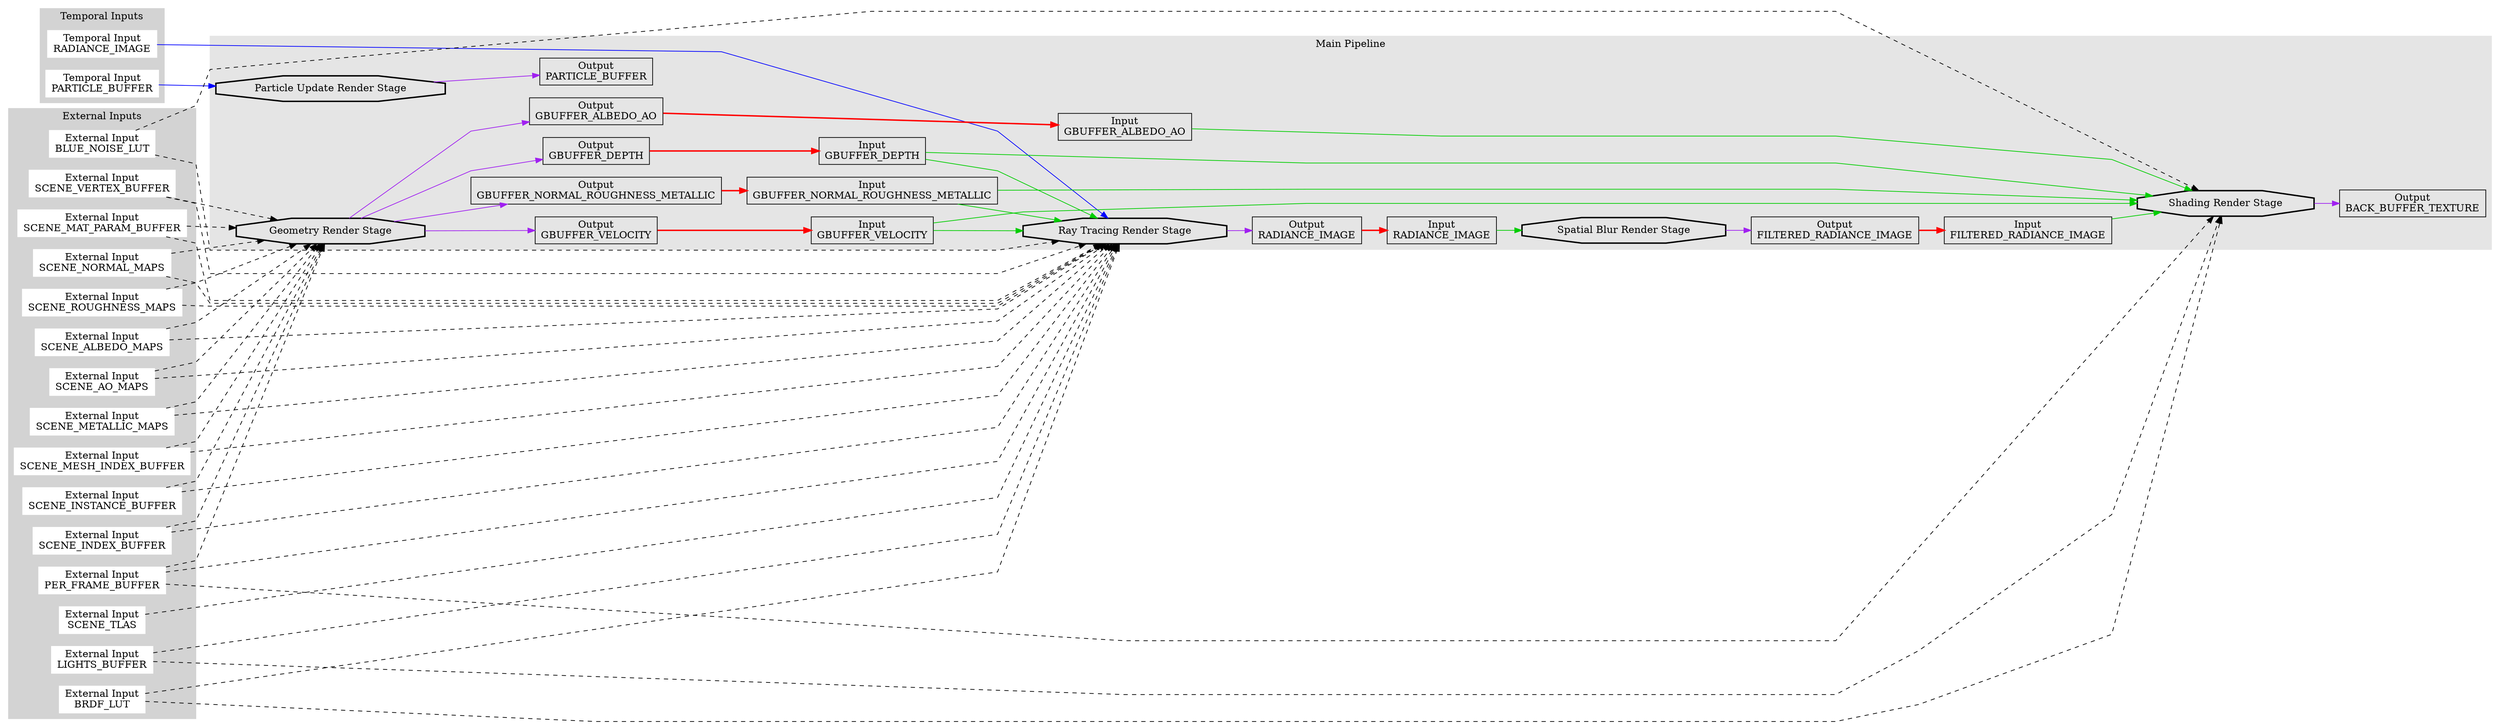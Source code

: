 digraph G {
	rankdir = LR;
	splines=polyline
	subgraph cluster0 {
		node [style=filled,color=white];
		style = filled;
		color = lightgrey;
		label = "Temporal Inputs";
		tia15 [shape=box,label="Temporal Input\nRADIANCE_IMAGE"];
		tia26 [shape=box,label="Temporal Input\nPARTICLE_BUFFER"];
	}
	subgraph cluster1 {
		node [style=filled,color=white];
		style = filled;
		color = lightgrey;
		label = "External Inputs";
		eia5 [shape=box,label="External Input\nSCENE_MESH_INDEX_BUFFER"];
		eia4 [shape=box,label="External Input\nSCENE_INSTANCE_BUFFER"];
		eia3 [shape=box,label="External Input\nSCENE_INDEX_BUFFER"];
		eia2 [shape=box,label="External Input\nSCENE_VERTEX_BUFFER"];
		eia1 [shape=box,label="External Input\nSCENE_MAT_PARAM_BUFFER"];
		eia0 [shape=box,label="External Input\nPER_FRAME_BUFFER"];
		eia7 [shape=box,label="External Input\nSCENE_NORMAL_MAPS"];
		eia9 [shape=box,label="External Input\nSCENE_ROUGHNESS_MAPS"];
		eia6 [shape=box,label="External Input\nSCENE_ALBEDO_MAPS"];
		eia8 [shape=box,label="External Input\nSCENE_AO_MAPS"];
		eia10 [shape=box,label="External Input\nSCENE_METALLIC_MAPS"];
		eia19 [shape=box,label="External Input\nLIGHTS_BUFFER"];
		eia20 [shape=box,label="External Input\nSCENE_TLAS"];
		eia21 [shape=box,label="External Input\nBRDF_LUT"];
		eia22 [shape=box,label="External Input\nBLUE_NOISE_LUT"];
	}
	subgraph cluster2 {
		style = filled;
		color = gray90;
		label = "Main Pipeline";
		rs1 [shape=octagon,style=bold,label="Ray Tracing Render Stage"];
		rs0 [shape=octagon,style=bold,label="Geometry Render Stage"];
		rs2 [shape=octagon,style=bold,label="Spatial Blur Render Stage"];
		rs4 [shape=octagon,style=bold,label="Shading Render Stage"];
		rs3 [shape=octagon,style=bold,label="Particle Update Render Stage"];
		ia29 [shape=box,label="Input\nGBUFFER_ALBEDO_AO"];
		ia18 [shape=box,label="Input\nGBUFFER_DEPTH"];
		ia17 [shape=box,label="Input\nGBUFFER_VELOCITY"];
		ia16 [shape=box,label="Input\nGBUFFER_NORMAL_ROUGHNESS_METALLIC"];
		ia24 [shape=box,label="Input\nRADIANCE_IMAGE"];
		ia28 [shape=box,label="Input\nFILTERED_RADIANCE_IMAGE"];
		oa14 [shape=box,label="Output\nGBUFFER_DEPTH"];
		oa13 [shape=box,label="Output\nGBUFFER_VELOCITY"];
		oa12 [shape=box,label="Output\nGBUFFER_NORMAL_ROUGHNESS_METALLIC"];
		oa11 [shape=box,label="Output\nGBUFFER_ALBEDO_AO"];
		oa23 [shape=box,label="Output\nRADIANCE_IMAGE"];
		oa27 [shape=box,label="Output\nPARTICLE_BUFFER"];
		oa25 [shape=box,label="Output\nFILTERED_RADIANCE_IMAGE"];
		oa30 [shape=box,label="Output\nBACK_BUFFER_TEXTURE"];
	}
	{ia16, ia17, ia18} -> rs1[color=green3];
	{tia15} -> rs1[color=blue];
	{eia0, eia19, eia20, eia1, eia2, eia3, eia4, eia5, eia6, eia7, eia8, eia9, eia10, eia21, eia22} -> rs1[style=dashed];
	{eia0, eia1, eia2, eia3, eia4, eia5, eia6, eia7, eia8, eia9, eia10} -> rs0[style=dashed];
	{ia24} -> rs2[color=green3];
	{ia28, ia29, ia16, ia17, ia18} -> rs4[color=green3];
	{eia0, eia19, eia21, eia22} -> rs4[style=dashed];
	{tia26} -> rs3[color=blue];
	rs0 -> oa14[color=purple];
	oa14 -> ia18[style=bold,color=red];
	rs0 -> oa13[color=purple];
	oa13 -> ia17[style=bold,color=red];
	rs0 -> oa12[color=purple];
	oa12 -> ia16[style=bold,color=red];
	rs0 -> oa11[color=purple];
	oa11 -> ia29[style=bold,color=red];
	rs1 -> oa23[color=purple];
	oa23 -> ia24[style=bold,color=red];
	rs3 -> oa27[color=purple];
	rs2 -> oa25[color=purple];
	oa25 -> ia28[style=bold,color=red];
	rs4 -> oa30[color=purple];
}